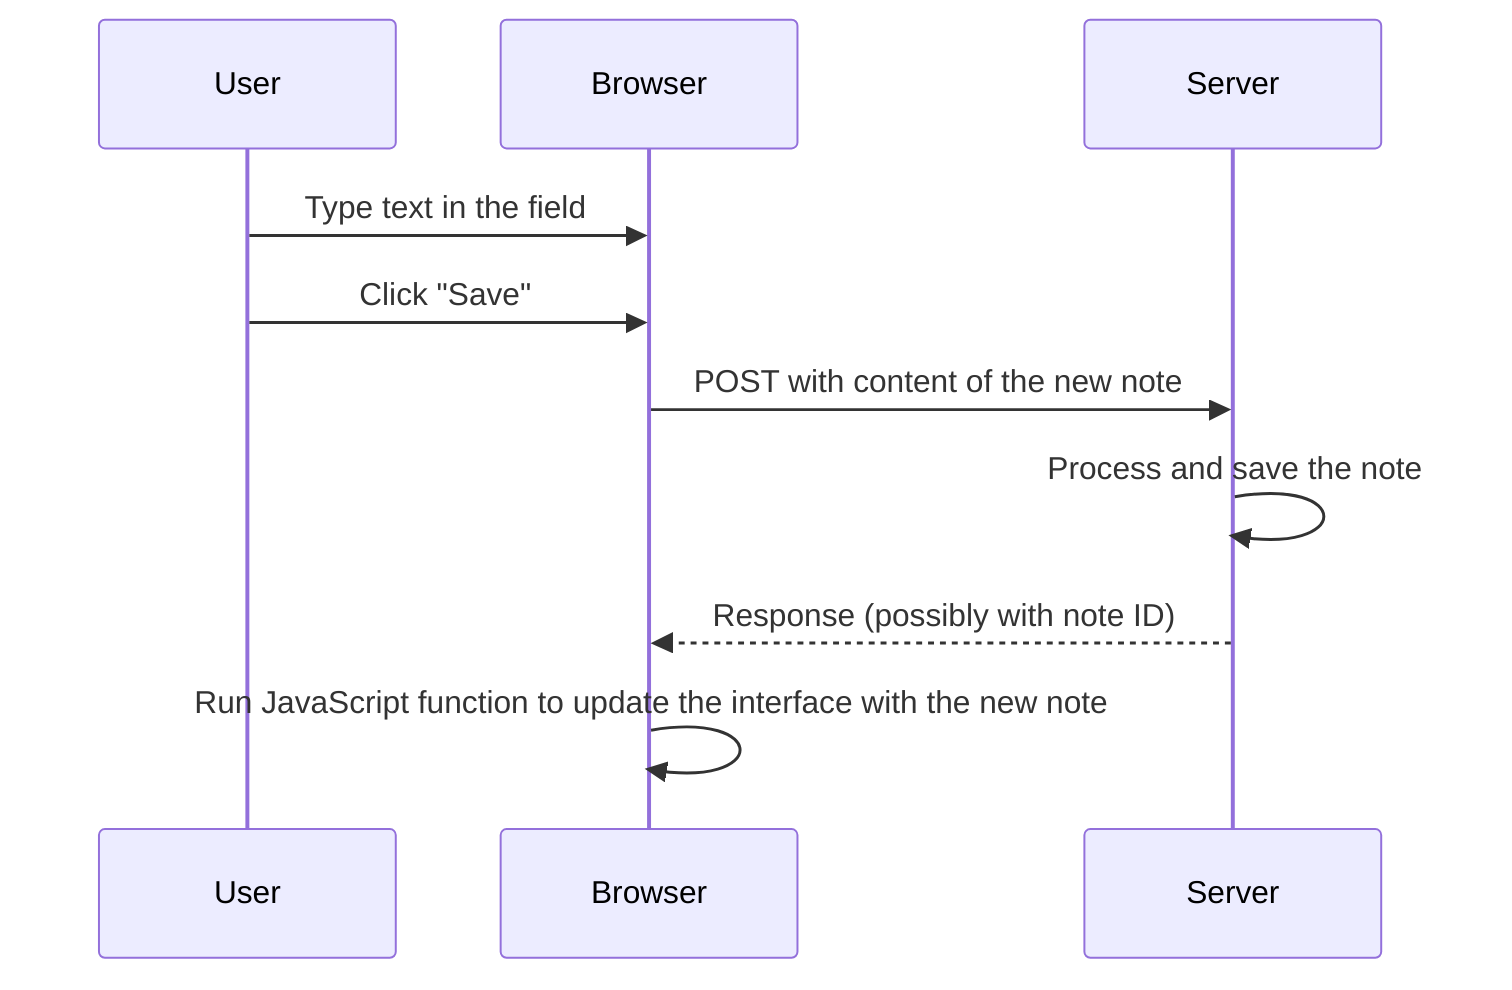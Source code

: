 sequenceDiagram
    participant User
    participant Browser
    participant Server

    User->>Browser: Type text in the field
    User->>Browser: Click "Save"
    Browser->>Server: POST with content of the new note
    Server->>Server: Process and save the note
    Server-->>Browser: Response (possibly with note ID)
    Browser->>Browser: Run JavaScript function to update the interface with the new note